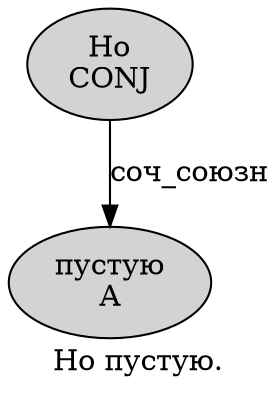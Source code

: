 digraph SENTENCE_4052 {
	graph [label="Но пустую."]
	node [style=filled]
		0 [label="Но
CONJ" color="" fillcolor=lightgray penwidth=1 shape=ellipse]
		1 [label="пустую
A" color="" fillcolor=lightgray penwidth=1 shape=ellipse]
			0 -> 1 [label="соч_союзн"]
}